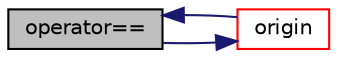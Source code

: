 digraph "operator=="
{
  bgcolor="transparent";
  edge [fontname="Helvetica",fontsize="10",labelfontname="Helvetica",labelfontsize="10"];
  node [fontname="Helvetica",fontsize="10",shape=record];
  rankdir="LR";
  Node781 [label="operator==",height=0.2,width=0.4,color="black", fillcolor="grey75", style="filled", fontcolor="black"];
  Node781 -> Node782 [color="midnightblue",fontsize="10",style="solid",fontname="Helvetica"];
  Node782 [label="origin",height=0.2,width=0.4,color="red",URL="$a23341.html#ad74f43780573979c852ffbe393b10458",tooltip="Return origin. "];
  Node782 -> Node781 [color="midnightblue",fontsize="10",style="solid",fontname="Helvetica"];
}
